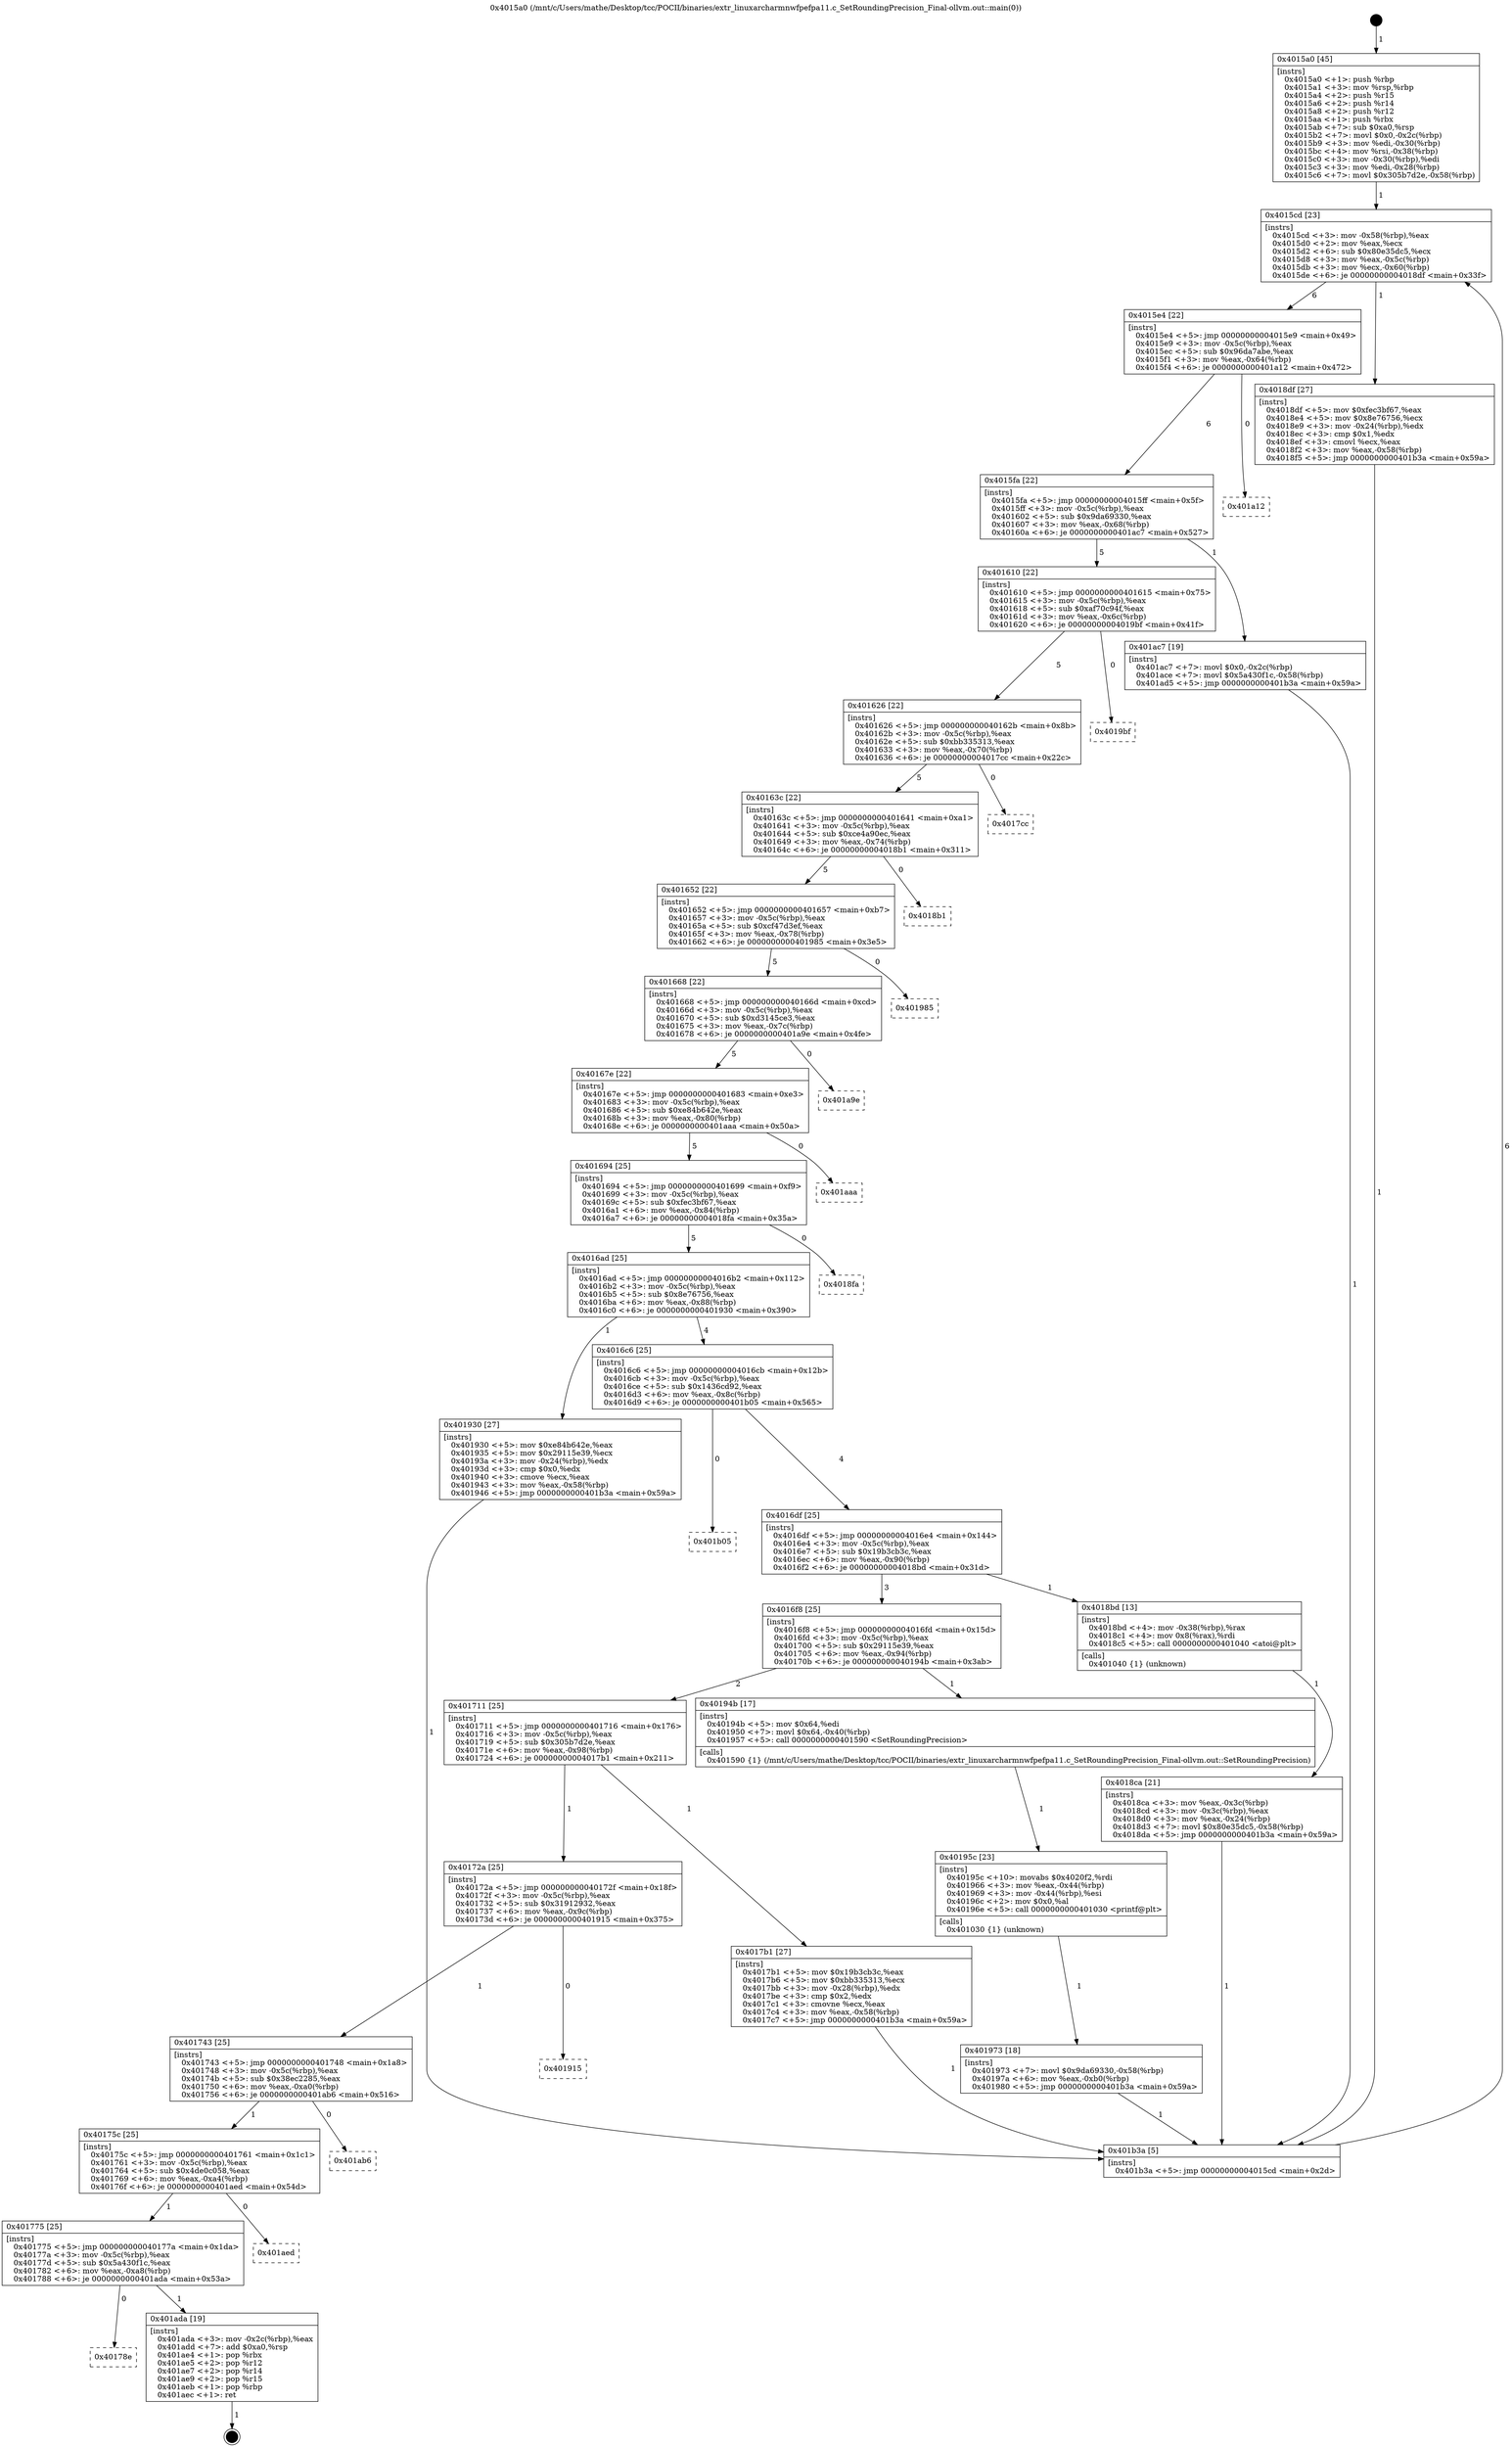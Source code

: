 digraph "0x4015a0" {
  label = "0x4015a0 (/mnt/c/Users/mathe/Desktop/tcc/POCII/binaries/extr_linuxarcharmnwfpefpa11.c_SetRoundingPrecision_Final-ollvm.out::main(0))"
  labelloc = "t"
  node[shape=record]

  Entry [label="",width=0.3,height=0.3,shape=circle,fillcolor=black,style=filled]
  "0x4015cd" [label="{
     0x4015cd [23]\l
     | [instrs]\l
     &nbsp;&nbsp;0x4015cd \<+3\>: mov -0x58(%rbp),%eax\l
     &nbsp;&nbsp;0x4015d0 \<+2\>: mov %eax,%ecx\l
     &nbsp;&nbsp;0x4015d2 \<+6\>: sub $0x80e35dc5,%ecx\l
     &nbsp;&nbsp;0x4015d8 \<+3\>: mov %eax,-0x5c(%rbp)\l
     &nbsp;&nbsp;0x4015db \<+3\>: mov %ecx,-0x60(%rbp)\l
     &nbsp;&nbsp;0x4015de \<+6\>: je 00000000004018df \<main+0x33f\>\l
  }"]
  "0x4018df" [label="{
     0x4018df [27]\l
     | [instrs]\l
     &nbsp;&nbsp;0x4018df \<+5\>: mov $0xfec3bf67,%eax\l
     &nbsp;&nbsp;0x4018e4 \<+5\>: mov $0x8e76756,%ecx\l
     &nbsp;&nbsp;0x4018e9 \<+3\>: mov -0x24(%rbp),%edx\l
     &nbsp;&nbsp;0x4018ec \<+3\>: cmp $0x1,%edx\l
     &nbsp;&nbsp;0x4018ef \<+3\>: cmovl %ecx,%eax\l
     &nbsp;&nbsp;0x4018f2 \<+3\>: mov %eax,-0x58(%rbp)\l
     &nbsp;&nbsp;0x4018f5 \<+5\>: jmp 0000000000401b3a \<main+0x59a\>\l
  }"]
  "0x4015e4" [label="{
     0x4015e4 [22]\l
     | [instrs]\l
     &nbsp;&nbsp;0x4015e4 \<+5\>: jmp 00000000004015e9 \<main+0x49\>\l
     &nbsp;&nbsp;0x4015e9 \<+3\>: mov -0x5c(%rbp),%eax\l
     &nbsp;&nbsp;0x4015ec \<+5\>: sub $0x96da7abe,%eax\l
     &nbsp;&nbsp;0x4015f1 \<+3\>: mov %eax,-0x64(%rbp)\l
     &nbsp;&nbsp;0x4015f4 \<+6\>: je 0000000000401a12 \<main+0x472\>\l
  }"]
  Exit [label="",width=0.3,height=0.3,shape=circle,fillcolor=black,style=filled,peripheries=2]
  "0x401a12" [label="{
     0x401a12\l
  }", style=dashed]
  "0x4015fa" [label="{
     0x4015fa [22]\l
     | [instrs]\l
     &nbsp;&nbsp;0x4015fa \<+5\>: jmp 00000000004015ff \<main+0x5f\>\l
     &nbsp;&nbsp;0x4015ff \<+3\>: mov -0x5c(%rbp),%eax\l
     &nbsp;&nbsp;0x401602 \<+5\>: sub $0x9da69330,%eax\l
     &nbsp;&nbsp;0x401607 \<+3\>: mov %eax,-0x68(%rbp)\l
     &nbsp;&nbsp;0x40160a \<+6\>: je 0000000000401ac7 \<main+0x527\>\l
  }"]
  "0x40178e" [label="{
     0x40178e\l
  }", style=dashed]
  "0x401ac7" [label="{
     0x401ac7 [19]\l
     | [instrs]\l
     &nbsp;&nbsp;0x401ac7 \<+7\>: movl $0x0,-0x2c(%rbp)\l
     &nbsp;&nbsp;0x401ace \<+7\>: movl $0x5a430f1c,-0x58(%rbp)\l
     &nbsp;&nbsp;0x401ad5 \<+5\>: jmp 0000000000401b3a \<main+0x59a\>\l
  }"]
  "0x401610" [label="{
     0x401610 [22]\l
     | [instrs]\l
     &nbsp;&nbsp;0x401610 \<+5\>: jmp 0000000000401615 \<main+0x75\>\l
     &nbsp;&nbsp;0x401615 \<+3\>: mov -0x5c(%rbp),%eax\l
     &nbsp;&nbsp;0x401618 \<+5\>: sub $0xaf70c94f,%eax\l
     &nbsp;&nbsp;0x40161d \<+3\>: mov %eax,-0x6c(%rbp)\l
     &nbsp;&nbsp;0x401620 \<+6\>: je 00000000004019bf \<main+0x41f\>\l
  }"]
  "0x401ada" [label="{
     0x401ada [19]\l
     | [instrs]\l
     &nbsp;&nbsp;0x401ada \<+3\>: mov -0x2c(%rbp),%eax\l
     &nbsp;&nbsp;0x401add \<+7\>: add $0xa0,%rsp\l
     &nbsp;&nbsp;0x401ae4 \<+1\>: pop %rbx\l
     &nbsp;&nbsp;0x401ae5 \<+2\>: pop %r12\l
     &nbsp;&nbsp;0x401ae7 \<+2\>: pop %r14\l
     &nbsp;&nbsp;0x401ae9 \<+2\>: pop %r15\l
     &nbsp;&nbsp;0x401aeb \<+1\>: pop %rbp\l
     &nbsp;&nbsp;0x401aec \<+1\>: ret\l
  }"]
  "0x4019bf" [label="{
     0x4019bf\l
  }", style=dashed]
  "0x401626" [label="{
     0x401626 [22]\l
     | [instrs]\l
     &nbsp;&nbsp;0x401626 \<+5\>: jmp 000000000040162b \<main+0x8b\>\l
     &nbsp;&nbsp;0x40162b \<+3\>: mov -0x5c(%rbp),%eax\l
     &nbsp;&nbsp;0x40162e \<+5\>: sub $0xbb335313,%eax\l
     &nbsp;&nbsp;0x401633 \<+3\>: mov %eax,-0x70(%rbp)\l
     &nbsp;&nbsp;0x401636 \<+6\>: je 00000000004017cc \<main+0x22c\>\l
  }"]
  "0x401775" [label="{
     0x401775 [25]\l
     | [instrs]\l
     &nbsp;&nbsp;0x401775 \<+5\>: jmp 000000000040177a \<main+0x1da\>\l
     &nbsp;&nbsp;0x40177a \<+3\>: mov -0x5c(%rbp),%eax\l
     &nbsp;&nbsp;0x40177d \<+5\>: sub $0x5a430f1c,%eax\l
     &nbsp;&nbsp;0x401782 \<+6\>: mov %eax,-0xa8(%rbp)\l
     &nbsp;&nbsp;0x401788 \<+6\>: je 0000000000401ada \<main+0x53a\>\l
  }"]
  "0x4017cc" [label="{
     0x4017cc\l
  }", style=dashed]
  "0x40163c" [label="{
     0x40163c [22]\l
     | [instrs]\l
     &nbsp;&nbsp;0x40163c \<+5\>: jmp 0000000000401641 \<main+0xa1\>\l
     &nbsp;&nbsp;0x401641 \<+3\>: mov -0x5c(%rbp),%eax\l
     &nbsp;&nbsp;0x401644 \<+5\>: sub $0xce4a90ec,%eax\l
     &nbsp;&nbsp;0x401649 \<+3\>: mov %eax,-0x74(%rbp)\l
     &nbsp;&nbsp;0x40164c \<+6\>: je 00000000004018b1 \<main+0x311\>\l
  }"]
  "0x401aed" [label="{
     0x401aed\l
  }", style=dashed]
  "0x4018b1" [label="{
     0x4018b1\l
  }", style=dashed]
  "0x401652" [label="{
     0x401652 [22]\l
     | [instrs]\l
     &nbsp;&nbsp;0x401652 \<+5\>: jmp 0000000000401657 \<main+0xb7\>\l
     &nbsp;&nbsp;0x401657 \<+3\>: mov -0x5c(%rbp),%eax\l
     &nbsp;&nbsp;0x40165a \<+5\>: sub $0xcf47d3ef,%eax\l
     &nbsp;&nbsp;0x40165f \<+3\>: mov %eax,-0x78(%rbp)\l
     &nbsp;&nbsp;0x401662 \<+6\>: je 0000000000401985 \<main+0x3e5\>\l
  }"]
  "0x40175c" [label="{
     0x40175c [25]\l
     | [instrs]\l
     &nbsp;&nbsp;0x40175c \<+5\>: jmp 0000000000401761 \<main+0x1c1\>\l
     &nbsp;&nbsp;0x401761 \<+3\>: mov -0x5c(%rbp),%eax\l
     &nbsp;&nbsp;0x401764 \<+5\>: sub $0x4de0c058,%eax\l
     &nbsp;&nbsp;0x401769 \<+6\>: mov %eax,-0xa4(%rbp)\l
     &nbsp;&nbsp;0x40176f \<+6\>: je 0000000000401aed \<main+0x54d\>\l
  }"]
  "0x401985" [label="{
     0x401985\l
  }", style=dashed]
  "0x401668" [label="{
     0x401668 [22]\l
     | [instrs]\l
     &nbsp;&nbsp;0x401668 \<+5\>: jmp 000000000040166d \<main+0xcd\>\l
     &nbsp;&nbsp;0x40166d \<+3\>: mov -0x5c(%rbp),%eax\l
     &nbsp;&nbsp;0x401670 \<+5\>: sub $0xd3145ce3,%eax\l
     &nbsp;&nbsp;0x401675 \<+3\>: mov %eax,-0x7c(%rbp)\l
     &nbsp;&nbsp;0x401678 \<+6\>: je 0000000000401a9e \<main+0x4fe\>\l
  }"]
  "0x401ab6" [label="{
     0x401ab6\l
  }", style=dashed]
  "0x401a9e" [label="{
     0x401a9e\l
  }", style=dashed]
  "0x40167e" [label="{
     0x40167e [22]\l
     | [instrs]\l
     &nbsp;&nbsp;0x40167e \<+5\>: jmp 0000000000401683 \<main+0xe3\>\l
     &nbsp;&nbsp;0x401683 \<+3\>: mov -0x5c(%rbp),%eax\l
     &nbsp;&nbsp;0x401686 \<+5\>: sub $0xe84b642e,%eax\l
     &nbsp;&nbsp;0x40168b \<+3\>: mov %eax,-0x80(%rbp)\l
     &nbsp;&nbsp;0x40168e \<+6\>: je 0000000000401aaa \<main+0x50a\>\l
  }"]
  "0x401743" [label="{
     0x401743 [25]\l
     | [instrs]\l
     &nbsp;&nbsp;0x401743 \<+5\>: jmp 0000000000401748 \<main+0x1a8\>\l
     &nbsp;&nbsp;0x401748 \<+3\>: mov -0x5c(%rbp),%eax\l
     &nbsp;&nbsp;0x40174b \<+5\>: sub $0x38ec2285,%eax\l
     &nbsp;&nbsp;0x401750 \<+6\>: mov %eax,-0xa0(%rbp)\l
     &nbsp;&nbsp;0x401756 \<+6\>: je 0000000000401ab6 \<main+0x516\>\l
  }"]
  "0x401aaa" [label="{
     0x401aaa\l
  }", style=dashed]
  "0x401694" [label="{
     0x401694 [25]\l
     | [instrs]\l
     &nbsp;&nbsp;0x401694 \<+5\>: jmp 0000000000401699 \<main+0xf9\>\l
     &nbsp;&nbsp;0x401699 \<+3\>: mov -0x5c(%rbp),%eax\l
     &nbsp;&nbsp;0x40169c \<+5\>: sub $0xfec3bf67,%eax\l
     &nbsp;&nbsp;0x4016a1 \<+6\>: mov %eax,-0x84(%rbp)\l
     &nbsp;&nbsp;0x4016a7 \<+6\>: je 00000000004018fa \<main+0x35a\>\l
  }"]
  "0x401915" [label="{
     0x401915\l
  }", style=dashed]
  "0x4018fa" [label="{
     0x4018fa\l
  }", style=dashed]
  "0x4016ad" [label="{
     0x4016ad [25]\l
     | [instrs]\l
     &nbsp;&nbsp;0x4016ad \<+5\>: jmp 00000000004016b2 \<main+0x112\>\l
     &nbsp;&nbsp;0x4016b2 \<+3\>: mov -0x5c(%rbp),%eax\l
     &nbsp;&nbsp;0x4016b5 \<+5\>: sub $0x8e76756,%eax\l
     &nbsp;&nbsp;0x4016ba \<+6\>: mov %eax,-0x88(%rbp)\l
     &nbsp;&nbsp;0x4016c0 \<+6\>: je 0000000000401930 \<main+0x390\>\l
  }"]
  "0x401973" [label="{
     0x401973 [18]\l
     | [instrs]\l
     &nbsp;&nbsp;0x401973 \<+7\>: movl $0x9da69330,-0x58(%rbp)\l
     &nbsp;&nbsp;0x40197a \<+6\>: mov %eax,-0xb0(%rbp)\l
     &nbsp;&nbsp;0x401980 \<+5\>: jmp 0000000000401b3a \<main+0x59a\>\l
  }"]
  "0x401930" [label="{
     0x401930 [27]\l
     | [instrs]\l
     &nbsp;&nbsp;0x401930 \<+5\>: mov $0xe84b642e,%eax\l
     &nbsp;&nbsp;0x401935 \<+5\>: mov $0x29115e39,%ecx\l
     &nbsp;&nbsp;0x40193a \<+3\>: mov -0x24(%rbp),%edx\l
     &nbsp;&nbsp;0x40193d \<+3\>: cmp $0x0,%edx\l
     &nbsp;&nbsp;0x401940 \<+3\>: cmove %ecx,%eax\l
     &nbsp;&nbsp;0x401943 \<+3\>: mov %eax,-0x58(%rbp)\l
     &nbsp;&nbsp;0x401946 \<+5\>: jmp 0000000000401b3a \<main+0x59a\>\l
  }"]
  "0x4016c6" [label="{
     0x4016c6 [25]\l
     | [instrs]\l
     &nbsp;&nbsp;0x4016c6 \<+5\>: jmp 00000000004016cb \<main+0x12b\>\l
     &nbsp;&nbsp;0x4016cb \<+3\>: mov -0x5c(%rbp),%eax\l
     &nbsp;&nbsp;0x4016ce \<+5\>: sub $0x1436cd92,%eax\l
     &nbsp;&nbsp;0x4016d3 \<+6\>: mov %eax,-0x8c(%rbp)\l
     &nbsp;&nbsp;0x4016d9 \<+6\>: je 0000000000401b05 \<main+0x565\>\l
  }"]
  "0x40195c" [label="{
     0x40195c [23]\l
     | [instrs]\l
     &nbsp;&nbsp;0x40195c \<+10\>: movabs $0x4020f2,%rdi\l
     &nbsp;&nbsp;0x401966 \<+3\>: mov %eax,-0x44(%rbp)\l
     &nbsp;&nbsp;0x401969 \<+3\>: mov -0x44(%rbp),%esi\l
     &nbsp;&nbsp;0x40196c \<+2\>: mov $0x0,%al\l
     &nbsp;&nbsp;0x40196e \<+5\>: call 0000000000401030 \<printf@plt\>\l
     | [calls]\l
     &nbsp;&nbsp;0x401030 \{1\} (unknown)\l
  }"]
  "0x401b05" [label="{
     0x401b05\l
  }", style=dashed]
  "0x4016df" [label="{
     0x4016df [25]\l
     | [instrs]\l
     &nbsp;&nbsp;0x4016df \<+5\>: jmp 00000000004016e4 \<main+0x144\>\l
     &nbsp;&nbsp;0x4016e4 \<+3\>: mov -0x5c(%rbp),%eax\l
     &nbsp;&nbsp;0x4016e7 \<+5\>: sub $0x19b3cb3c,%eax\l
     &nbsp;&nbsp;0x4016ec \<+6\>: mov %eax,-0x90(%rbp)\l
     &nbsp;&nbsp;0x4016f2 \<+6\>: je 00000000004018bd \<main+0x31d\>\l
  }"]
  "0x4018ca" [label="{
     0x4018ca [21]\l
     | [instrs]\l
     &nbsp;&nbsp;0x4018ca \<+3\>: mov %eax,-0x3c(%rbp)\l
     &nbsp;&nbsp;0x4018cd \<+3\>: mov -0x3c(%rbp),%eax\l
     &nbsp;&nbsp;0x4018d0 \<+3\>: mov %eax,-0x24(%rbp)\l
     &nbsp;&nbsp;0x4018d3 \<+7\>: movl $0x80e35dc5,-0x58(%rbp)\l
     &nbsp;&nbsp;0x4018da \<+5\>: jmp 0000000000401b3a \<main+0x59a\>\l
  }"]
  "0x4018bd" [label="{
     0x4018bd [13]\l
     | [instrs]\l
     &nbsp;&nbsp;0x4018bd \<+4\>: mov -0x38(%rbp),%rax\l
     &nbsp;&nbsp;0x4018c1 \<+4\>: mov 0x8(%rax),%rdi\l
     &nbsp;&nbsp;0x4018c5 \<+5\>: call 0000000000401040 \<atoi@plt\>\l
     | [calls]\l
     &nbsp;&nbsp;0x401040 \{1\} (unknown)\l
  }"]
  "0x4016f8" [label="{
     0x4016f8 [25]\l
     | [instrs]\l
     &nbsp;&nbsp;0x4016f8 \<+5\>: jmp 00000000004016fd \<main+0x15d\>\l
     &nbsp;&nbsp;0x4016fd \<+3\>: mov -0x5c(%rbp),%eax\l
     &nbsp;&nbsp;0x401700 \<+5\>: sub $0x29115e39,%eax\l
     &nbsp;&nbsp;0x401705 \<+6\>: mov %eax,-0x94(%rbp)\l
     &nbsp;&nbsp;0x40170b \<+6\>: je 000000000040194b \<main+0x3ab\>\l
  }"]
  "0x4015a0" [label="{
     0x4015a0 [45]\l
     | [instrs]\l
     &nbsp;&nbsp;0x4015a0 \<+1\>: push %rbp\l
     &nbsp;&nbsp;0x4015a1 \<+3\>: mov %rsp,%rbp\l
     &nbsp;&nbsp;0x4015a4 \<+2\>: push %r15\l
     &nbsp;&nbsp;0x4015a6 \<+2\>: push %r14\l
     &nbsp;&nbsp;0x4015a8 \<+2\>: push %r12\l
     &nbsp;&nbsp;0x4015aa \<+1\>: push %rbx\l
     &nbsp;&nbsp;0x4015ab \<+7\>: sub $0xa0,%rsp\l
     &nbsp;&nbsp;0x4015b2 \<+7\>: movl $0x0,-0x2c(%rbp)\l
     &nbsp;&nbsp;0x4015b9 \<+3\>: mov %edi,-0x30(%rbp)\l
     &nbsp;&nbsp;0x4015bc \<+4\>: mov %rsi,-0x38(%rbp)\l
     &nbsp;&nbsp;0x4015c0 \<+3\>: mov -0x30(%rbp),%edi\l
     &nbsp;&nbsp;0x4015c3 \<+3\>: mov %edi,-0x28(%rbp)\l
     &nbsp;&nbsp;0x4015c6 \<+7\>: movl $0x305b7d2e,-0x58(%rbp)\l
  }"]
  "0x40194b" [label="{
     0x40194b [17]\l
     | [instrs]\l
     &nbsp;&nbsp;0x40194b \<+5\>: mov $0x64,%edi\l
     &nbsp;&nbsp;0x401950 \<+7\>: movl $0x64,-0x40(%rbp)\l
     &nbsp;&nbsp;0x401957 \<+5\>: call 0000000000401590 \<SetRoundingPrecision\>\l
     | [calls]\l
     &nbsp;&nbsp;0x401590 \{1\} (/mnt/c/Users/mathe/Desktop/tcc/POCII/binaries/extr_linuxarcharmnwfpefpa11.c_SetRoundingPrecision_Final-ollvm.out::SetRoundingPrecision)\l
  }"]
  "0x401711" [label="{
     0x401711 [25]\l
     | [instrs]\l
     &nbsp;&nbsp;0x401711 \<+5\>: jmp 0000000000401716 \<main+0x176\>\l
     &nbsp;&nbsp;0x401716 \<+3\>: mov -0x5c(%rbp),%eax\l
     &nbsp;&nbsp;0x401719 \<+5\>: sub $0x305b7d2e,%eax\l
     &nbsp;&nbsp;0x40171e \<+6\>: mov %eax,-0x98(%rbp)\l
     &nbsp;&nbsp;0x401724 \<+6\>: je 00000000004017b1 \<main+0x211\>\l
  }"]
  "0x401b3a" [label="{
     0x401b3a [5]\l
     | [instrs]\l
     &nbsp;&nbsp;0x401b3a \<+5\>: jmp 00000000004015cd \<main+0x2d\>\l
  }"]
  "0x4017b1" [label="{
     0x4017b1 [27]\l
     | [instrs]\l
     &nbsp;&nbsp;0x4017b1 \<+5\>: mov $0x19b3cb3c,%eax\l
     &nbsp;&nbsp;0x4017b6 \<+5\>: mov $0xbb335313,%ecx\l
     &nbsp;&nbsp;0x4017bb \<+3\>: mov -0x28(%rbp),%edx\l
     &nbsp;&nbsp;0x4017be \<+3\>: cmp $0x2,%edx\l
     &nbsp;&nbsp;0x4017c1 \<+3\>: cmovne %ecx,%eax\l
     &nbsp;&nbsp;0x4017c4 \<+3\>: mov %eax,-0x58(%rbp)\l
     &nbsp;&nbsp;0x4017c7 \<+5\>: jmp 0000000000401b3a \<main+0x59a\>\l
  }"]
  "0x40172a" [label="{
     0x40172a [25]\l
     | [instrs]\l
     &nbsp;&nbsp;0x40172a \<+5\>: jmp 000000000040172f \<main+0x18f\>\l
     &nbsp;&nbsp;0x40172f \<+3\>: mov -0x5c(%rbp),%eax\l
     &nbsp;&nbsp;0x401732 \<+5\>: sub $0x31912932,%eax\l
     &nbsp;&nbsp;0x401737 \<+6\>: mov %eax,-0x9c(%rbp)\l
     &nbsp;&nbsp;0x40173d \<+6\>: je 0000000000401915 \<main+0x375\>\l
  }"]
  Entry -> "0x4015a0" [label=" 1"]
  "0x4015cd" -> "0x4018df" [label=" 1"]
  "0x4015cd" -> "0x4015e4" [label=" 6"]
  "0x401ada" -> Exit [label=" 1"]
  "0x4015e4" -> "0x401a12" [label=" 0"]
  "0x4015e4" -> "0x4015fa" [label=" 6"]
  "0x401775" -> "0x40178e" [label=" 0"]
  "0x4015fa" -> "0x401ac7" [label=" 1"]
  "0x4015fa" -> "0x401610" [label=" 5"]
  "0x401775" -> "0x401ada" [label=" 1"]
  "0x401610" -> "0x4019bf" [label=" 0"]
  "0x401610" -> "0x401626" [label=" 5"]
  "0x40175c" -> "0x401775" [label=" 1"]
  "0x401626" -> "0x4017cc" [label=" 0"]
  "0x401626" -> "0x40163c" [label=" 5"]
  "0x40175c" -> "0x401aed" [label=" 0"]
  "0x40163c" -> "0x4018b1" [label=" 0"]
  "0x40163c" -> "0x401652" [label=" 5"]
  "0x401743" -> "0x40175c" [label=" 1"]
  "0x401652" -> "0x401985" [label=" 0"]
  "0x401652" -> "0x401668" [label=" 5"]
  "0x401743" -> "0x401ab6" [label=" 0"]
  "0x401668" -> "0x401a9e" [label=" 0"]
  "0x401668" -> "0x40167e" [label=" 5"]
  "0x40172a" -> "0x401743" [label=" 1"]
  "0x40167e" -> "0x401aaa" [label=" 0"]
  "0x40167e" -> "0x401694" [label=" 5"]
  "0x40172a" -> "0x401915" [label=" 0"]
  "0x401694" -> "0x4018fa" [label=" 0"]
  "0x401694" -> "0x4016ad" [label=" 5"]
  "0x401ac7" -> "0x401b3a" [label=" 1"]
  "0x4016ad" -> "0x401930" [label=" 1"]
  "0x4016ad" -> "0x4016c6" [label=" 4"]
  "0x401973" -> "0x401b3a" [label=" 1"]
  "0x4016c6" -> "0x401b05" [label=" 0"]
  "0x4016c6" -> "0x4016df" [label=" 4"]
  "0x40195c" -> "0x401973" [label=" 1"]
  "0x4016df" -> "0x4018bd" [label=" 1"]
  "0x4016df" -> "0x4016f8" [label=" 3"]
  "0x40194b" -> "0x40195c" [label=" 1"]
  "0x4016f8" -> "0x40194b" [label=" 1"]
  "0x4016f8" -> "0x401711" [label=" 2"]
  "0x401930" -> "0x401b3a" [label=" 1"]
  "0x401711" -> "0x4017b1" [label=" 1"]
  "0x401711" -> "0x40172a" [label=" 1"]
  "0x4017b1" -> "0x401b3a" [label=" 1"]
  "0x4015a0" -> "0x4015cd" [label=" 1"]
  "0x401b3a" -> "0x4015cd" [label=" 6"]
  "0x4018bd" -> "0x4018ca" [label=" 1"]
  "0x4018ca" -> "0x401b3a" [label=" 1"]
  "0x4018df" -> "0x401b3a" [label=" 1"]
}
